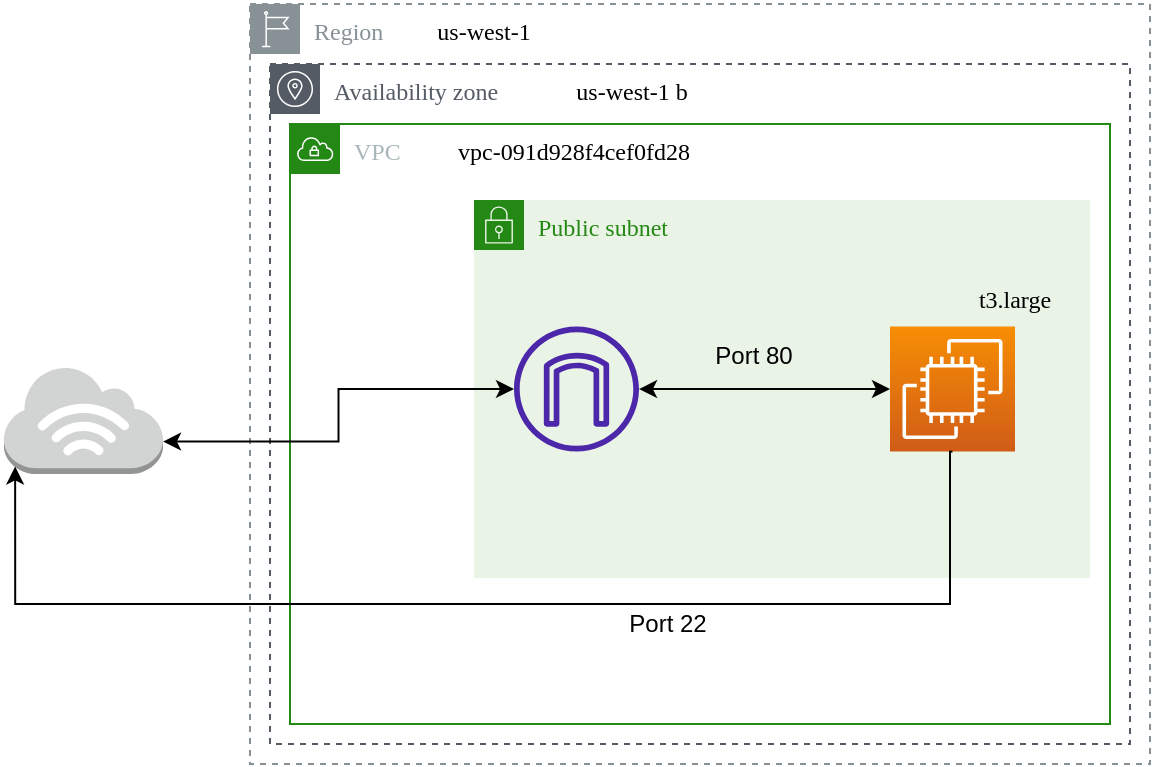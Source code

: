 <mxfile version="21.6.2" type="github">
  <diagram name="Page-1" id="_LPVEoF3XmgwlrlQNc1Z">
    <mxGraphModel dx="1434" dy="820" grid="1" gridSize="10" guides="1" tooltips="1" connect="1" arrows="1" fold="1" page="1" pageScale="1" pageWidth="1600" pageHeight="900" math="0" shadow="0">
      <root>
        <mxCell id="0" />
        <mxCell id="1" parent="0" />
        <mxCell id="8saEMStAEFfvwQkuhHxn-32" value="Region" style="outlineConnect=0;gradientColor=none;html=1;whiteSpace=wrap;fontSize=12;fontStyle=0;shape=mxgraph.aws4.group;grIcon=mxgraph.aws4.group_region;strokeColor=#879196;fillColor=none;verticalAlign=top;align=left;spacingLeft=30;fontColor=#879196;dashed=1;hachureGap=4;fontFamily=Verdana;" vertex="1" parent="1">
          <mxGeometry x="350" y="230" width="450" height="380" as="geometry" />
        </mxCell>
        <mxCell id="8saEMStAEFfvwQkuhHxn-33" value="&lt;font style=&quot;font-size: 12px;&quot;&gt;us-west-1&lt;/font&gt;" style="text;html=1;strokeColor=none;fillColor=none;align=center;verticalAlign=middle;whiteSpace=wrap;rounded=0;fontSize=20;fontFamily=Verdana;" vertex="1" parent="1">
          <mxGeometry x="432" y="230" width="70" height="20" as="geometry" />
        </mxCell>
        <mxCell id="8saEMStAEFfvwQkuhHxn-34" value="Availability zone" style="outlineConnect=0;gradientColor=none;html=1;whiteSpace=wrap;fontSize=12;fontStyle=0;shape=mxgraph.aws4.group;grIcon=mxgraph.aws4.group_availability_zone;strokeColor=#545B64;fillColor=none;verticalAlign=top;align=left;spacingLeft=30;fontColor=#545B64;dashed=1;hachureGap=4;fontFamily=Verdana;" vertex="1" parent="1">
          <mxGeometry x="360" y="260" width="430" height="340" as="geometry" />
        </mxCell>
        <mxCell id="8saEMStAEFfvwQkuhHxn-35" value="&lt;font style=&quot;font-size: 12px;&quot;&gt;us-west-1 b&lt;br&gt;&lt;/font&gt;" style="text;html=1;strokeColor=none;fillColor=none;align=center;verticalAlign=middle;whiteSpace=wrap;rounded=0;fontSize=20;fontFamily=Verdana;" vertex="1" parent="1">
          <mxGeometry x="502" y="260" width="78" height="20" as="geometry" />
        </mxCell>
        <mxCell id="8saEMStAEFfvwQkuhHxn-36" value="VPC" style="points=[[0,0],[0.25,0],[0.5,0],[0.75,0],[1,0],[1,0.25],[1,0.5],[1,0.75],[1,1],[0.75,1],[0.5,1],[0.25,1],[0,1],[0,0.75],[0,0.5],[0,0.25]];outlineConnect=0;gradientColor=none;html=1;whiteSpace=wrap;fontSize=12;fontStyle=0;container=1;pointerEvents=0;collapsible=0;recursiveResize=0;shape=mxgraph.aws4.group;grIcon=mxgraph.aws4.group_vpc;strokeColor=#248814;fillColor=none;verticalAlign=top;align=left;spacingLeft=30;fontColor=#AAB7B8;dashed=0;hachureGap=4;fontFamily=Verdana;" vertex="1" parent="1">
          <mxGeometry x="370" y="290" width="410" height="300" as="geometry" />
        </mxCell>
        <mxCell id="8saEMStAEFfvwQkuhHxn-37" value="&lt;font style=&quot;font-size: 12px;&quot; face=&quot;Verdana&quot;&gt;vpc-091d928f4cef0fd28&lt;/font&gt;" style="text;html=1;strokeColor=none;fillColor=none;align=center;verticalAlign=middle;whiteSpace=wrap;rounded=0;fontSize=20;fontFamily=Architects Daughter;" vertex="1" parent="8saEMStAEFfvwQkuhHxn-36">
          <mxGeometry x="52" width="180" height="22" as="geometry" />
        </mxCell>
        <mxCell id="8saEMStAEFfvwQkuhHxn-42" value="Public subnet" style="points=[[0,0],[0.25,0],[0.5,0],[0.75,0],[1,0],[1,0.25],[1,0.5],[1,0.75],[1,1],[0.75,1],[0.5,1],[0.25,1],[0,1],[0,0.75],[0,0.5],[0,0.25]];outlineConnect=0;gradientColor=none;html=1;whiteSpace=wrap;fontSize=12;fontStyle=0;container=1;pointerEvents=0;collapsible=0;recursiveResize=0;shape=mxgraph.aws4.group;grIcon=mxgraph.aws4.group_security_group;grStroke=0;strokeColor=#248814;fillColor=#E9F3E6;verticalAlign=top;align=left;spacingLeft=30;fontColor=#248814;dashed=0;hachureGap=4;fontFamily=Verdana;" vertex="1" parent="8saEMStAEFfvwQkuhHxn-36">
          <mxGeometry x="92" y="38" width="308" height="189" as="geometry" />
        </mxCell>
        <mxCell id="8saEMStAEFfvwQkuhHxn-44" value="" style="points=[[0,0,0],[0.25,0,0],[0.5,0,0],[0.75,0,0],[1,0,0],[0,1,0],[0.25,1,0],[0.5,1,0],[0.75,1,0],[1,1,0],[0,0.25,0],[0,0.5,0],[0,0.75,0],[1,0.25,0],[1,0.5,0],[1,0.75,0]];outlineConnect=0;fontColor=#232F3E;gradientColor=#F78E04;gradientDirection=north;fillColor=#D05C17;strokeColor=#ffffff;dashed=0;verticalLabelPosition=bottom;verticalAlign=top;align=center;html=1;fontSize=12;fontStyle=0;aspect=fixed;shape=mxgraph.aws4.resourceIcon;resIcon=mxgraph.aws4.ec2;hachureGap=4;fontFamily=Architects Daughter;fontSource=https%3A%2F%2Ffonts.googleapis.com%2Fcss%3Ffamily%3DArchitects%2BDaughter;" vertex="1" parent="8saEMStAEFfvwQkuhHxn-42">
          <mxGeometry x="208" y="63.25" width="62.5" height="62.5" as="geometry" />
        </mxCell>
        <mxCell id="8saEMStAEFfvwQkuhHxn-48" value="" style="edgeStyle=orthogonalEdgeStyle;rounded=0;orthogonalLoop=1;jettySize=auto;html=1;startArrow=classic;startFill=1;entryX=0;entryY=0.5;entryDx=0;entryDy=0;entryPerimeter=0;" edge="1" parent="8saEMStAEFfvwQkuhHxn-42" source="8saEMStAEFfvwQkuhHxn-49" target="8saEMStAEFfvwQkuhHxn-44">
          <mxGeometry relative="1" as="geometry">
            <mxPoint x="146" y="94.5" as="targetPoint" />
          </mxGeometry>
        </mxCell>
        <mxCell id="8saEMStAEFfvwQkuhHxn-49" value="" style="sketch=0;outlineConnect=0;fontColor=#232F3E;gradientColor=none;fillColor=#4D27AA;strokeColor=none;dashed=0;verticalLabelPosition=bottom;verticalAlign=top;align=center;html=1;fontSize=12;fontStyle=0;aspect=fixed;pointerEvents=1;shape=mxgraph.aws4.internet_gateway;" vertex="1" parent="8saEMStAEFfvwQkuhHxn-42">
          <mxGeometry x="20" y="63.25" width="62.5" height="62.5" as="geometry" />
        </mxCell>
        <mxCell id="8saEMStAEFfvwQkuhHxn-51" value="Port 80" style="text;html=1;strokeColor=none;fillColor=none;align=center;verticalAlign=middle;whiteSpace=wrap;rounded=0;" vertex="1" parent="8saEMStAEFfvwQkuhHxn-42">
          <mxGeometry x="70.5" y="63.25" width="137.5" height="30" as="geometry" />
        </mxCell>
        <mxCell id="8saEMStAEFfvwQkuhHxn-41" value="&lt;font face=&quot;Verdana&quot;&gt;t3.large&lt;/font&gt;" style="text;html=1;strokeColor=none;fillColor=none;align=center;verticalAlign=middle;whiteSpace=wrap;rounded=0;fontSize=12;fontFamily=Architects Daughter;" vertex="1" parent="8saEMStAEFfvwQkuhHxn-42">
          <mxGeometry x="208" y="42" width="125" height="15" as="geometry" />
        </mxCell>
        <mxCell id="8saEMStAEFfvwQkuhHxn-55" value="" style="outlineConnect=0;dashed=0;verticalLabelPosition=bottom;verticalAlign=top;align=center;html=1;shape=mxgraph.aws3.internet_3;fillColor=#D2D3D3;gradientColor=none;" vertex="1" parent="1">
          <mxGeometry x="227" y="411" width="79.5" height="54" as="geometry" />
        </mxCell>
        <mxCell id="8saEMStAEFfvwQkuhHxn-56" style="edgeStyle=orthogonalEdgeStyle;rounded=0;orthogonalLoop=1;jettySize=auto;html=1;entryX=1;entryY=0.7;entryDx=0;entryDy=0;entryPerimeter=0;startArrow=classic;startFill=1;" edge="1" parent="1" source="8saEMStAEFfvwQkuhHxn-49" target="8saEMStAEFfvwQkuhHxn-55">
          <mxGeometry relative="1" as="geometry" />
        </mxCell>
        <mxCell id="8saEMStAEFfvwQkuhHxn-60" style="edgeStyle=orthogonalEdgeStyle;rounded=0;orthogonalLoop=1;jettySize=auto;html=1;exitX=0.5;exitY=1;exitDx=0;exitDy=0;exitPerimeter=0;entryX=0.07;entryY=0.93;entryDx=0;entryDy=0;entryPerimeter=0;" edge="1" parent="1" source="8saEMStAEFfvwQkuhHxn-44" target="8saEMStAEFfvwQkuhHxn-55">
          <mxGeometry relative="1" as="geometry">
            <Array as="points">
              <mxPoint x="700" y="454" />
              <mxPoint x="700" y="530" />
              <mxPoint x="233" y="530" />
            </Array>
          </mxGeometry>
        </mxCell>
        <mxCell id="8saEMStAEFfvwQkuhHxn-62" value="Port 22" style="text;html=1;strokeColor=none;fillColor=none;align=center;verticalAlign=middle;whiteSpace=wrap;rounded=0;" vertex="1" parent="1">
          <mxGeometry x="530" y="525" width="58" height="30" as="geometry" />
        </mxCell>
      </root>
    </mxGraphModel>
  </diagram>
</mxfile>
